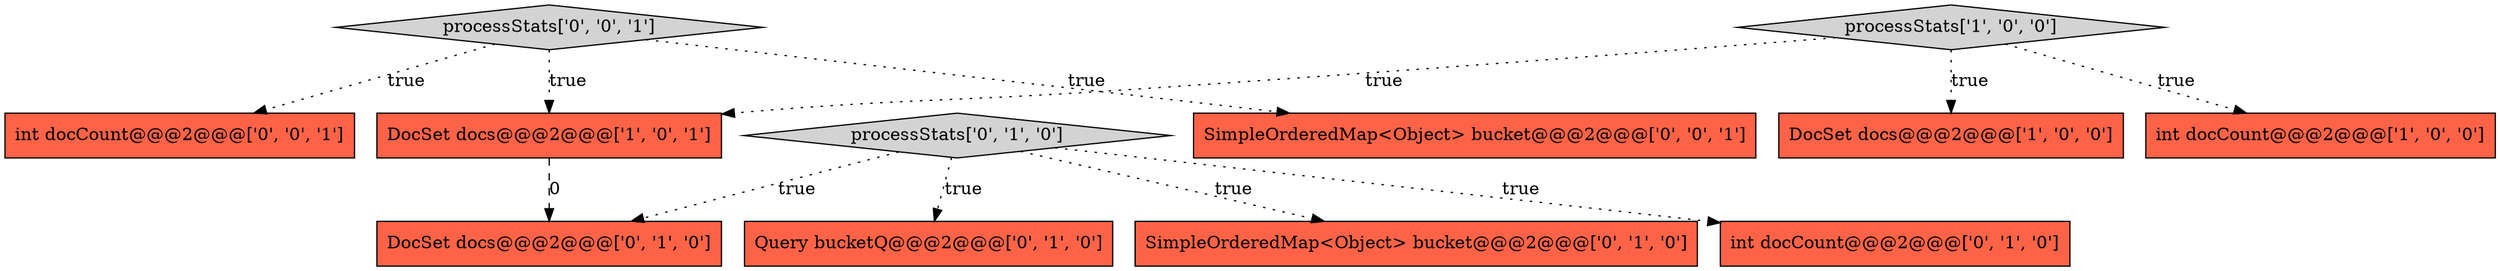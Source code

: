 digraph {
5 [style = filled, label = "processStats['0', '1', '0']", fillcolor = lightgray, shape = diamond image = "AAA0AAABBB2BBB"];
4 [style = filled, label = "int docCount@@@2@@@['0', '1', '0']", fillcolor = tomato, shape = box image = "AAA0AAABBB2BBB"];
8 [style = filled, label = "DocSet docs@@@2@@@['0', '1', '0']", fillcolor = tomato, shape = box image = "AAA1AAABBB2BBB"];
6 [style = filled, label = "Query bucketQ@@@2@@@['0', '1', '0']", fillcolor = tomato, shape = box image = "AAA0AAABBB2BBB"];
11 [style = filled, label = "processStats['0', '0', '1']", fillcolor = lightgray, shape = diamond image = "AAA0AAABBB3BBB"];
2 [style = filled, label = "processStats['1', '0', '0']", fillcolor = lightgray, shape = diamond image = "AAA0AAABBB1BBB"];
9 [style = filled, label = "SimpleOrderedMap<Object> bucket@@@2@@@['0', '0', '1']", fillcolor = tomato, shape = box image = "AAA0AAABBB3BBB"];
1 [style = filled, label = "DocSet docs@@@2@@@['1', '0', '0']", fillcolor = tomato, shape = box image = "AAA0AAABBB1BBB"];
7 [style = filled, label = "SimpleOrderedMap<Object> bucket@@@2@@@['0', '1', '0']", fillcolor = tomato, shape = box image = "AAA0AAABBB2BBB"];
10 [style = filled, label = "int docCount@@@2@@@['0', '0', '1']", fillcolor = tomato, shape = box image = "AAA0AAABBB3BBB"];
3 [style = filled, label = "DocSet docs@@@2@@@['1', '0', '1']", fillcolor = tomato, shape = box image = "AAA0AAABBB1BBB"];
0 [style = filled, label = "int docCount@@@2@@@['1', '0', '0']", fillcolor = tomato, shape = box image = "AAA0AAABBB1BBB"];
2->3 [style = dotted, label="true"];
5->6 [style = dotted, label="true"];
3->8 [style = dashed, label="0"];
11->9 [style = dotted, label="true"];
2->0 [style = dotted, label="true"];
5->8 [style = dotted, label="true"];
11->3 [style = dotted, label="true"];
2->1 [style = dotted, label="true"];
5->7 [style = dotted, label="true"];
11->10 [style = dotted, label="true"];
5->4 [style = dotted, label="true"];
}
